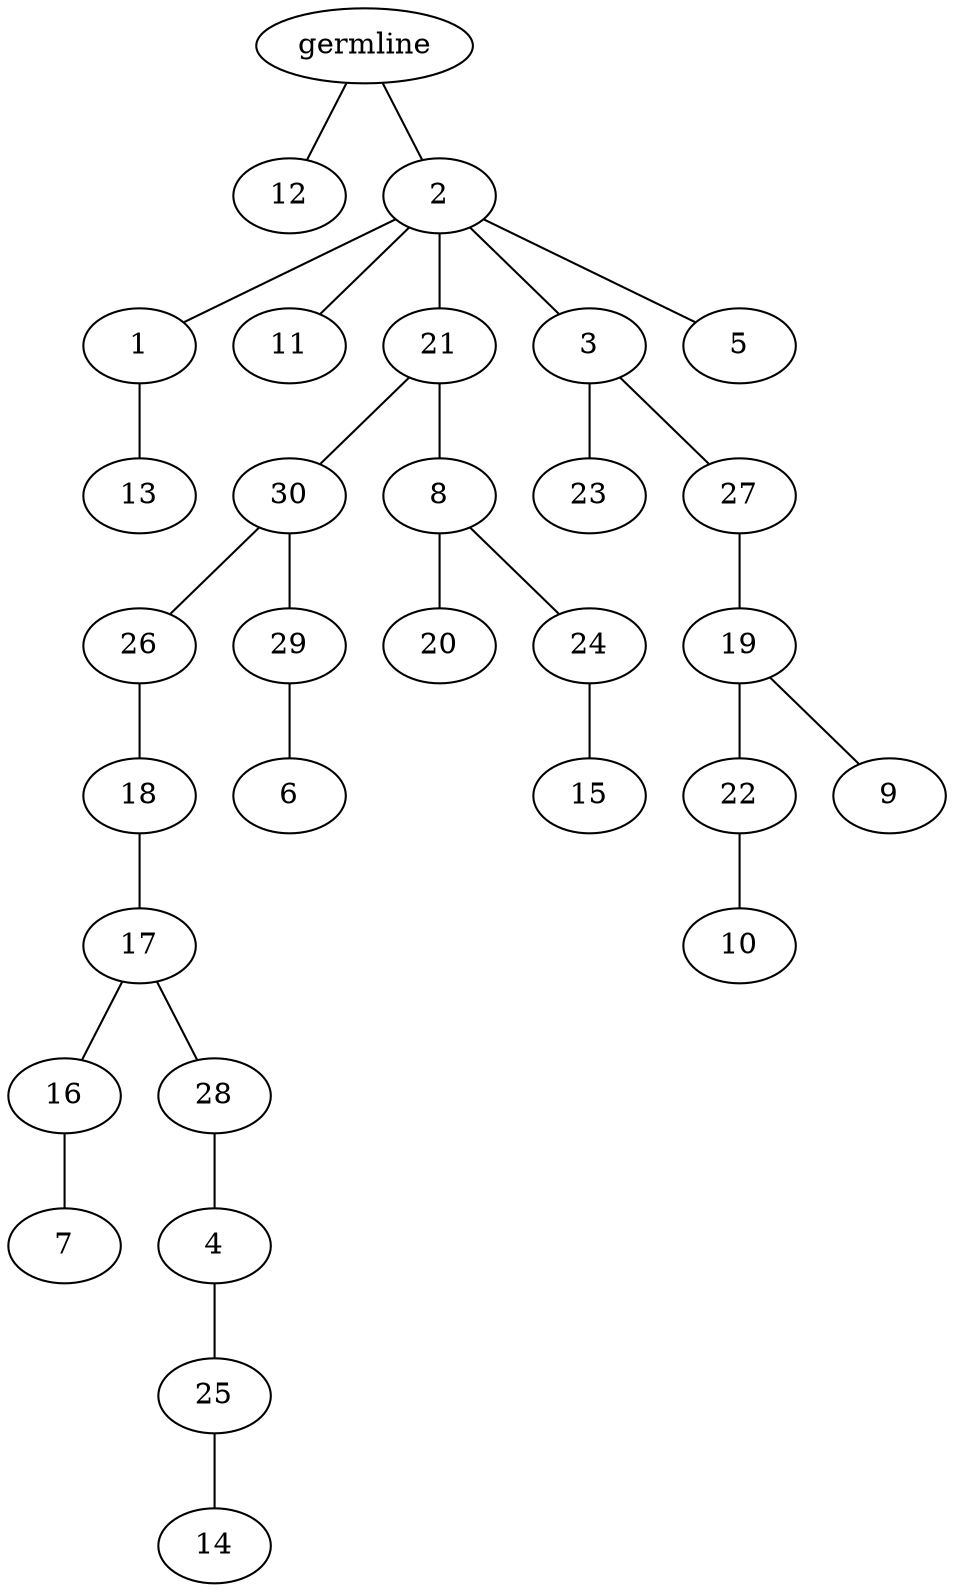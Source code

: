 graph tree {
    "140222323014432" [label="germline"];
    "140222322961424" [label="12"];
    "140222322959360" [label="2"];
    "140222322440992" [label="1"];
    "140222322441184" [label="13"];
    "140222322440224" [label="11"];
    "140222322442000" [label="21"];
    "140222322442144" [label="30"];
    "140222322441472" [label="26"];
    "140222322439120" [label="18"];
    "140222322441760" [label="17"];
    "140222322442096" [label="16"];
    "140222322439696" [label="7"];
    "140222322439984" [label="28"];
    "140222322439024" [label="4"];
    "140222322439504" [label="25"];
    "140222310466080" [label="14"];
    "140222322439360" [label="29"];
    "140222322440608" [label="6"];
    "140222322442048" [label="8"];
    "140222322439216" [label="20"];
    "140222322440704" [label="24"];
    "140222322441856" [label="15"];
    "140222322441808" [label="3"];
    "140222322439264" [label="23"];
    "140222322439744" [label="27"];
    "140222322612640" [label="19"];
    "140222322612352" [label="22"];
    "140222322611680" [label="10"];
    "140222322613024" [label="9"];
    "140222322441904" [label="5"];
    "140222323014432" -- "140222322961424";
    "140222323014432" -- "140222322959360";
    "140222322959360" -- "140222322440992";
    "140222322959360" -- "140222322440224";
    "140222322959360" -- "140222322442000";
    "140222322959360" -- "140222322441808";
    "140222322959360" -- "140222322441904";
    "140222322440992" -- "140222322441184";
    "140222322442000" -- "140222322442144";
    "140222322442000" -- "140222322442048";
    "140222322442144" -- "140222322441472";
    "140222322442144" -- "140222322439360";
    "140222322441472" -- "140222322439120";
    "140222322439120" -- "140222322441760";
    "140222322441760" -- "140222322442096";
    "140222322441760" -- "140222322439984";
    "140222322442096" -- "140222322439696";
    "140222322439984" -- "140222322439024";
    "140222322439024" -- "140222322439504";
    "140222322439504" -- "140222310466080";
    "140222322439360" -- "140222322440608";
    "140222322442048" -- "140222322439216";
    "140222322442048" -- "140222322440704";
    "140222322440704" -- "140222322441856";
    "140222322441808" -- "140222322439264";
    "140222322441808" -- "140222322439744";
    "140222322439744" -- "140222322612640";
    "140222322612640" -- "140222322612352";
    "140222322612640" -- "140222322613024";
    "140222322612352" -- "140222322611680";
}
